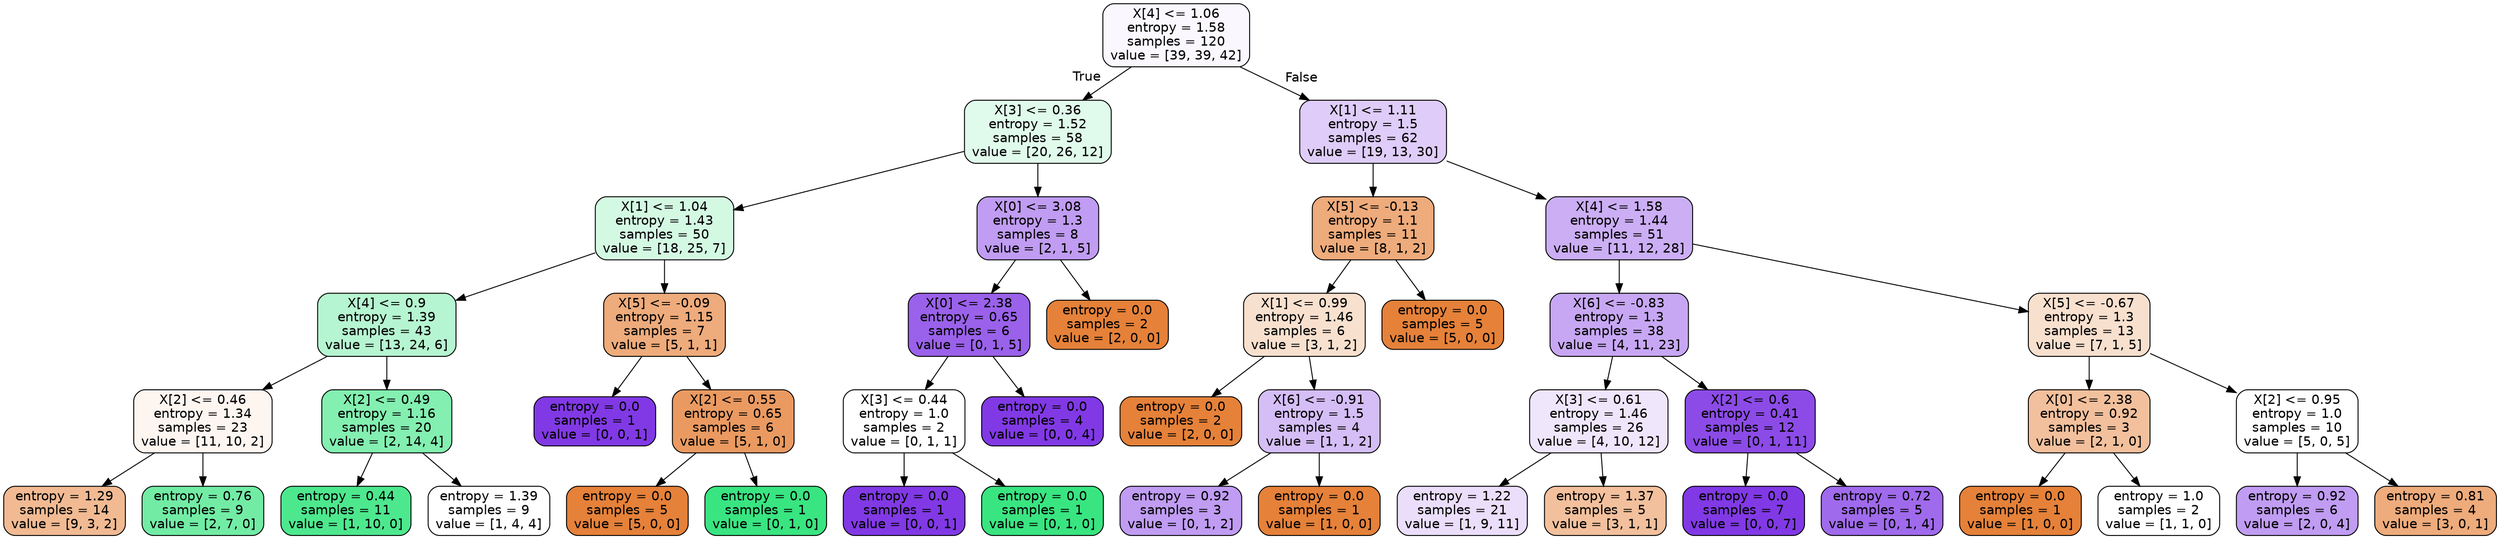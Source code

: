 digraph Tree {
node [shape=box, style="filled, rounded", color="black", fontname=helvetica] ;
edge [fontname=helvetica] ;
0 [label="X[4] <= 1.06\nentropy = 1.58\nsamples = 120\nvalue = [39, 39, 42]", fillcolor="#faf8fe"] ;
1 [label="X[3] <= 0.36\nentropy = 1.52\nsamples = 58\nvalue = [20, 26, 12]", fillcolor="#e0fbeb"] ;
0 -> 1 [labeldistance=2.5, labelangle=45, headlabel="True"] ;
2 [label="X[1] <= 1.04\nentropy = 1.43\nsamples = 50\nvalue = [18, 25, 7]", fillcolor="#d4f9e3"] ;
1 -> 2 ;
3 [label="X[4] <= 0.9\nentropy = 1.39\nsamples = 43\nvalue = [13, 24, 6]", fillcolor="#b6f5d1"] ;
2 -> 3 ;
4 [label="X[2] <= 0.46\nentropy = 1.34\nsamples = 23\nvalue = [11, 10, 2]", fillcolor="#fdf5f0"] ;
3 -> 4 ;
5 [label="entropy = 1.29\nsamples = 14\nvalue = [9, 3, 2]", fillcolor="#f1ba93"] ;
4 -> 5 ;
6 [label="entropy = 0.76\nsamples = 9\nvalue = [2, 7, 0]", fillcolor="#72eca5"] ;
4 -> 6 ;
7 [label="X[2] <= 0.49\nentropy = 1.16\nsamples = 20\nvalue = [2, 14, 4]", fillcolor="#83efb0"] ;
3 -> 7 ;
8 [label="entropy = 0.44\nsamples = 11\nvalue = [1, 10, 0]", fillcolor="#4de88e"] ;
7 -> 8 ;
9 [label="entropy = 1.39\nsamples = 9\nvalue = [1, 4, 4]", fillcolor="#ffffff"] ;
7 -> 9 ;
10 [label="X[5] <= -0.09\nentropy = 1.15\nsamples = 7\nvalue = [5, 1, 1]", fillcolor="#eeab7b"] ;
2 -> 10 ;
11 [label="entropy = 0.0\nsamples = 1\nvalue = [0, 0, 1]", fillcolor="#8139e5"] ;
10 -> 11 ;
12 [label="X[2] <= 0.55\nentropy = 0.65\nsamples = 6\nvalue = [5, 1, 0]", fillcolor="#ea9a61"] ;
10 -> 12 ;
13 [label="entropy = 0.0\nsamples = 5\nvalue = [5, 0, 0]", fillcolor="#e58139"] ;
12 -> 13 ;
14 [label="entropy = 0.0\nsamples = 1\nvalue = [0, 1, 0]", fillcolor="#39e581"] ;
12 -> 14 ;
15 [label="X[0] <= 3.08\nentropy = 1.3\nsamples = 8\nvalue = [2, 1, 5]", fillcolor="#c09cf2"] ;
1 -> 15 ;
16 [label="X[0] <= 2.38\nentropy = 0.65\nsamples = 6\nvalue = [0, 1, 5]", fillcolor="#9a61ea"] ;
15 -> 16 ;
17 [label="X[3] <= 0.44\nentropy = 1.0\nsamples = 2\nvalue = [0, 1, 1]", fillcolor="#ffffff"] ;
16 -> 17 ;
18 [label="entropy = 0.0\nsamples = 1\nvalue = [0, 0, 1]", fillcolor="#8139e5"] ;
17 -> 18 ;
19 [label="entropy = 0.0\nsamples = 1\nvalue = [0, 1, 0]", fillcolor="#39e581"] ;
17 -> 19 ;
20 [label="entropy = 0.0\nsamples = 4\nvalue = [0, 0, 4]", fillcolor="#8139e5"] ;
16 -> 20 ;
21 [label="entropy = 0.0\nsamples = 2\nvalue = [2, 0, 0]", fillcolor="#e58139"] ;
15 -> 21 ;
22 [label="X[1] <= 1.11\nentropy = 1.5\nsamples = 62\nvalue = [19, 13, 30]", fillcolor="#dfccf8"] ;
0 -> 22 [labeldistance=2.5, labelangle=-45, headlabel="False"] ;
23 [label="X[5] <= -0.13\nentropy = 1.1\nsamples = 11\nvalue = [8, 1, 2]", fillcolor="#eeab7b"] ;
22 -> 23 ;
24 [label="X[1] <= 0.99\nentropy = 1.46\nsamples = 6\nvalue = [3, 1, 2]", fillcolor="#f8e0ce"] ;
23 -> 24 ;
25 [label="entropy = 0.0\nsamples = 2\nvalue = [2, 0, 0]", fillcolor="#e58139"] ;
24 -> 25 ;
26 [label="X[6] <= -0.91\nentropy = 1.5\nsamples = 4\nvalue = [1, 1, 2]", fillcolor="#d5bdf6"] ;
24 -> 26 ;
27 [label="entropy = 0.92\nsamples = 3\nvalue = [0, 1, 2]", fillcolor="#c09cf2"] ;
26 -> 27 ;
28 [label="entropy = 0.0\nsamples = 1\nvalue = [1, 0, 0]", fillcolor="#e58139"] ;
26 -> 28 ;
29 [label="entropy = 0.0\nsamples = 5\nvalue = [5, 0, 0]", fillcolor="#e58139"] ;
23 -> 29 ;
30 [label="X[4] <= 1.58\nentropy = 1.44\nsamples = 51\nvalue = [11, 12, 28]", fillcolor="#cbaef4"] ;
22 -> 30 ;
31 [label="X[6] <= -0.83\nentropy = 1.3\nsamples = 38\nvalue = [4, 11, 23]", fillcolor="#c7a7f3"] ;
30 -> 31 ;
32 [label="X[3] <= 0.61\nentropy = 1.46\nsamples = 26\nvalue = [4, 10, 12]", fillcolor="#efe6fc"] ;
31 -> 32 ;
33 [label="entropy = 1.22\nsamples = 21\nvalue = [1, 9, 11]", fillcolor="#eadefb"] ;
32 -> 33 ;
34 [label="entropy = 1.37\nsamples = 5\nvalue = [3, 1, 1]", fillcolor="#f2c09c"] ;
32 -> 34 ;
35 [label="X[2] <= 0.6\nentropy = 0.41\nsamples = 12\nvalue = [0, 1, 11]", fillcolor="#8c4be7"] ;
31 -> 35 ;
36 [label="entropy = 0.0\nsamples = 7\nvalue = [0, 0, 7]", fillcolor="#8139e5"] ;
35 -> 36 ;
37 [label="entropy = 0.72\nsamples = 5\nvalue = [0, 1, 4]", fillcolor="#a06aec"] ;
35 -> 37 ;
38 [label="X[5] <= -0.67\nentropy = 1.3\nsamples = 13\nvalue = [7, 1, 5]", fillcolor="#f8e0ce"] ;
30 -> 38 ;
39 [label="X[0] <= 2.38\nentropy = 0.92\nsamples = 3\nvalue = [2, 1, 0]", fillcolor="#f2c09c"] ;
38 -> 39 ;
40 [label="entropy = 0.0\nsamples = 1\nvalue = [1, 0, 0]", fillcolor="#e58139"] ;
39 -> 40 ;
41 [label="entropy = 1.0\nsamples = 2\nvalue = [1, 1, 0]", fillcolor="#ffffff"] ;
39 -> 41 ;
42 [label="X[2] <= 0.95\nentropy = 1.0\nsamples = 10\nvalue = [5, 0, 5]", fillcolor="#ffffff"] ;
38 -> 42 ;
43 [label="entropy = 0.92\nsamples = 6\nvalue = [2, 0, 4]", fillcolor="#c09cf2"] ;
42 -> 43 ;
44 [label="entropy = 0.81\nsamples = 4\nvalue = [3, 0, 1]", fillcolor="#eeab7b"] ;
42 -> 44 ;
}